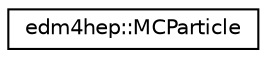 digraph "Graphical Class Hierarchy"
{
 // LATEX_PDF_SIZE
  edge [fontname="Helvetica",fontsize="10",labelfontname="Helvetica",labelfontsize="10"];
  node [fontname="Helvetica",fontsize="10",shape=record];
  rankdir="LR";
  Node0 [label="edm4hep::MCParticle",height=0.2,width=0.4,color="black", fillcolor="white", style="filled",URL="$classedm4hep_1_1_m_c_particle.html",tooltip="The Monte Carlo particle - based on the lcio::MCParticle."];
}
